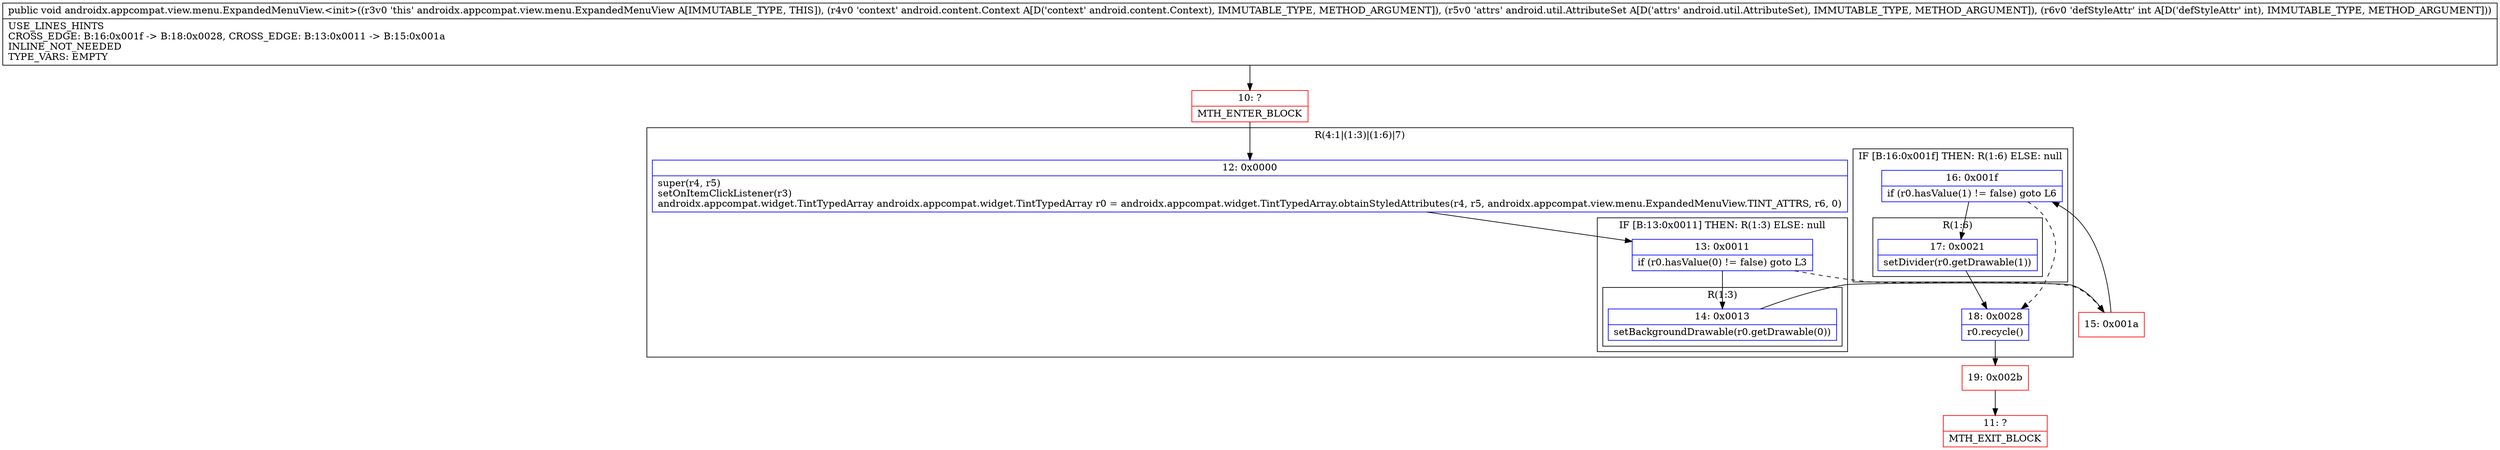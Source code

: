 digraph "CFG forandroidx.appcompat.view.menu.ExpandedMenuView.\<init\>(Landroid\/content\/Context;Landroid\/util\/AttributeSet;I)V" {
subgraph cluster_Region_1822309315 {
label = "R(4:1|(1:3)|(1:6)|7)";
node [shape=record,color=blue];
Node_12 [shape=record,label="{12\:\ 0x0000|super(r4, r5)\lsetOnItemClickListener(r3)\landroidx.appcompat.widget.TintTypedArray androidx.appcompat.widget.TintTypedArray r0 = androidx.appcompat.widget.TintTypedArray.obtainStyledAttributes(r4, r5, androidx.appcompat.view.menu.ExpandedMenuView.TINT_ATTRS, r6, 0)\l}"];
subgraph cluster_IfRegion_2126302924 {
label = "IF [B:13:0x0011] THEN: R(1:3) ELSE: null";
node [shape=record,color=blue];
Node_13 [shape=record,label="{13\:\ 0x0011|if (r0.hasValue(0) != false) goto L3\l}"];
subgraph cluster_Region_1725883832 {
label = "R(1:3)";
node [shape=record,color=blue];
Node_14 [shape=record,label="{14\:\ 0x0013|setBackgroundDrawable(r0.getDrawable(0))\l}"];
}
}
subgraph cluster_IfRegion_96204865 {
label = "IF [B:16:0x001f] THEN: R(1:6) ELSE: null";
node [shape=record,color=blue];
Node_16 [shape=record,label="{16\:\ 0x001f|if (r0.hasValue(1) != false) goto L6\l}"];
subgraph cluster_Region_409377558 {
label = "R(1:6)";
node [shape=record,color=blue];
Node_17 [shape=record,label="{17\:\ 0x0021|setDivider(r0.getDrawable(1))\l}"];
}
}
Node_18 [shape=record,label="{18\:\ 0x0028|r0.recycle()\l}"];
}
Node_10 [shape=record,color=red,label="{10\:\ ?|MTH_ENTER_BLOCK\l}"];
Node_15 [shape=record,color=red,label="{15\:\ 0x001a}"];
Node_19 [shape=record,color=red,label="{19\:\ 0x002b}"];
Node_11 [shape=record,color=red,label="{11\:\ ?|MTH_EXIT_BLOCK\l}"];
MethodNode[shape=record,label="{public void androidx.appcompat.view.menu.ExpandedMenuView.\<init\>((r3v0 'this' androidx.appcompat.view.menu.ExpandedMenuView A[IMMUTABLE_TYPE, THIS]), (r4v0 'context' android.content.Context A[D('context' android.content.Context), IMMUTABLE_TYPE, METHOD_ARGUMENT]), (r5v0 'attrs' android.util.AttributeSet A[D('attrs' android.util.AttributeSet), IMMUTABLE_TYPE, METHOD_ARGUMENT]), (r6v0 'defStyleAttr' int A[D('defStyleAttr' int), IMMUTABLE_TYPE, METHOD_ARGUMENT]))  | USE_LINES_HINTS\lCROSS_EDGE: B:16:0x001f \-\> B:18:0x0028, CROSS_EDGE: B:13:0x0011 \-\> B:15:0x001a\lINLINE_NOT_NEEDED\lTYPE_VARS: EMPTY\l}"];
MethodNode -> Node_10;Node_12 -> Node_13;
Node_13 -> Node_14;
Node_13 -> Node_15[style=dashed];
Node_14 -> Node_15;
Node_16 -> Node_17;
Node_16 -> Node_18[style=dashed];
Node_17 -> Node_18;
Node_18 -> Node_19;
Node_10 -> Node_12;
Node_15 -> Node_16;
Node_19 -> Node_11;
}

